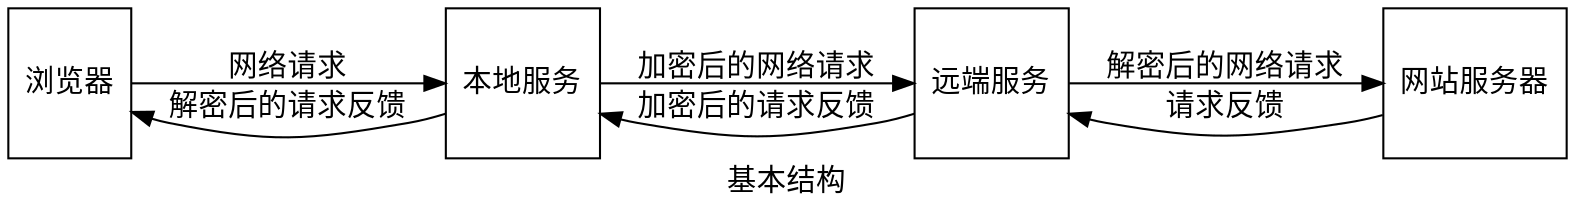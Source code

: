 digraph startgame {
    label="基本结构"
    rankdir = LR

    app[label="浏览器" shape=box, height=1]
    local[label="本地服务" shape=box, height=1]
    remote[label="远端服务" shape=box, height=1]
    server[label="网站服务器" shape=box, height=1]


    app -> local [label="网络请求"]
    local -> app [label="解密后的请求反馈"]

    local -> remote [label="加密后的网络请求"]
    remote -> local [label="加密后的请求反馈"]

    remote -> server [label="解密后的网络请求"]
    server -> remote [label="请求反馈"]
}